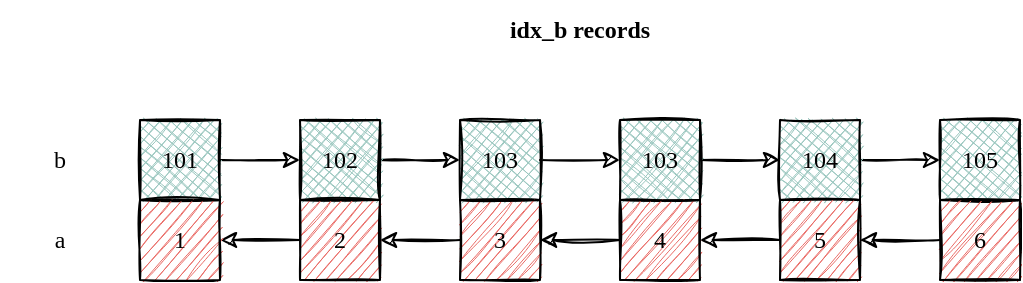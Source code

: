 <mxfile version="17.5.0" type="device"><diagram id="NDEH-GbgLfQm7DP60a2N" name="第 1 页"><mxGraphModel dx="813" dy="398" grid="1" gridSize="10" guides="1" tooltips="1" connect="1" arrows="1" fold="1" page="1" pageScale="1" pageWidth="827" pageHeight="1169" math="0" shadow="0"><root><mxCell id="0"/><mxCell id="1" parent="0"/><mxCell id="bQ6PUqLKj0uIHcadF4Y0-19" style="edgeStyle=orthogonalEdgeStyle;rounded=0;orthogonalLoop=1;jettySize=auto;html=1;exitX=1;exitY=0.5;exitDx=0;exitDy=0;entryX=0;entryY=0.5;entryDx=0;entryDy=0;sketch=1;fontFamily=Comic Sans MS;" edge="1" parent="1" source="bQ6PUqLKj0uIHcadF4Y0-1" target="bQ6PUqLKj0uIHcadF4Y0-4"><mxGeometry relative="1" as="geometry"/></mxCell><mxCell id="bQ6PUqLKj0uIHcadF4Y0-1" value="103" style="rounded=0;whiteSpace=wrap;html=1;sketch=1;fontFamily=Comic Sans MS;fillStyle=cross-hatch;fillColor=#9AC7BF;" vertex="1" parent="1"><mxGeometry x="240" y="360" width="40" height="40" as="geometry"/></mxCell><mxCell id="bQ6PUqLKj0uIHcadF4Y0-18" style="edgeStyle=orthogonalEdgeStyle;rounded=0;orthogonalLoop=1;jettySize=auto;html=1;exitX=0;exitY=0.5;exitDx=0;exitDy=0;entryX=1;entryY=0.5;entryDx=0;entryDy=0;sketch=1;fontFamily=Comic Sans MS;" edge="1" parent="1" source="bQ6PUqLKj0uIHcadF4Y0-2" target="bQ6PUqLKj0uIHcadF4Y0-7"><mxGeometry relative="1" as="geometry"/></mxCell><mxCell id="bQ6PUqLKj0uIHcadF4Y0-2" value="3" style="rounded=0;whiteSpace=wrap;html=1;sketch=1;fontFamily=Comic Sans MS;fillStyle=hachure;fillColor=#EA6B66;" vertex="1" parent="1"><mxGeometry x="240" y="400" width="40" height="40" as="geometry"/></mxCell><mxCell id="bQ6PUqLKj0uIHcadF4Y0-22" style="edgeStyle=orthogonalEdgeStyle;rounded=0;orthogonalLoop=1;jettySize=auto;html=1;exitX=1;exitY=0.5;exitDx=0;exitDy=0;entryX=0;entryY=0.5;entryDx=0;entryDy=0;sketch=1;fontFamily=Comic Sans MS;" edge="1" parent="1" source="bQ6PUqLKj0uIHcadF4Y0-4" target="bQ6PUqLKj0uIHcadF4Y0-10"><mxGeometry relative="1" as="geometry"/></mxCell><mxCell id="bQ6PUqLKj0uIHcadF4Y0-4" value="103" style="rounded=0;whiteSpace=wrap;html=1;sketch=1;fontFamily=Comic Sans MS;fillStyle=cross-hatch;fillColor=#9AC7BF;" vertex="1" parent="1"><mxGeometry x="320" y="360" width="40" height="40" as="geometry"/></mxCell><mxCell id="bQ6PUqLKj0uIHcadF4Y0-20" value="" style="edgeStyle=orthogonalEdgeStyle;rounded=0;orthogonalLoop=1;jettySize=auto;html=1;sketch=1;fontFamily=Comic Sans MS;" edge="1" parent="1" source="bQ6PUqLKj0uIHcadF4Y0-5" target="bQ6PUqLKj0uIHcadF4Y0-2"><mxGeometry relative="1" as="geometry"/></mxCell><mxCell id="bQ6PUqLKj0uIHcadF4Y0-5" value="4" style="rounded=0;whiteSpace=wrap;html=1;sketch=1;fontFamily=Comic Sans MS;fillStyle=hachure;fillColor=#EA6B66;" vertex="1" parent="1"><mxGeometry x="320" y="400" width="40" height="40" as="geometry"/></mxCell><mxCell id="bQ6PUqLKj0uIHcadF4Y0-17" style="edgeStyle=orthogonalEdgeStyle;rounded=0;orthogonalLoop=1;jettySize=auto;html=1;exitX=1;exitY=0.5;exitDx=0;exitDy=0;entryX=0;entryY=0.5;entryDx=0;entryDy=0;sketch=1;fontFamily=Comic Sans MS;" edge="1" parent="1" source="bQ6PUqLKj0uIHcadF4Y0-6" target="bQ6PUqLKj0uIHcadF4Y0-1"><mxGeometry relative="1" as="geometry"/></mxCell><mxCell id="bQ6PUqLKj0uIHcadF4Y0-6" value="102" style="rounded=0;whiteSpace=wrap;html=1;sketch=1;fontFamily=Comic Sans MS;fillStyle=cross-hatch;fillColor=#9AC7BF;" vertex="1" parent="1"><mxGeometry x="160" y="360" width="40" height="40" as="geometry"/></mxCell><mxCell id="bQ6PUqLKj0uIHcadF4Y0-16" style="edgeStyle=orthogonalEdgeStyle;rounded=0;orthogonalLoop=1;jettySize=auto;html=1;exitX=0;exitY=0.5;exitDx=0;exitDy=0;entryX=1;entryY=0.5;entryDx=0;entryDy=0;sketch=1;fontFamily=Comic Sans MS;" edge="1" parent="1" source="bQ6PUqLKj0uIHcadF4Y0-7" target="bQ6PUqLKj0uIHcadF4Y0-9"><mxGeometry relative="1" as="geometry"/></mxCell><mxCell id="bQ6PUqLKj0uIHcadF4Y0-7" value="2" style="rounded=0;whiteSpace=wrap;html=1;sketch=1;fontFamily=Comic Sans MS;fillStyle=hachure;fillColor=#EA6B66;" vertex="1" parent="1"><mxGeometry x="160" y="400" width="40" height="40" as="geometry"/></mxCell><mxCell id="bQ6PUqLKj0uIHcadF4Y0-15" style="edgeStyle=orthogonalEdgeStyle;rounded=0;orthogonalLoop=1;jettySize=auto;html=1;exitX=1;exitY=0.5;exitDx=0;exitDy=0;entryX=0;entryY=0.5;entryDx=0;entryDy=0;sketch=1;fontFamily=Comic Sans MS;" edge="1" parent="1" source="bQ6PUqLKj0uIHcadF4Y0-8" target="bQ6PUqLKj0uIHcadF4Y0-6"><mxGeometry relative="1" as="geometry"/></mxCell><mxCell id="bQ6PUqLKj0uIHcadF4Y0-8" value="101" style="rounded=0;whiteSpace=wrap;html=1;sketch=1;fontFamily=Comic Sans MS;labelBackgroundColor=none;fillStyle=cross-hatch;fillColor=#9AC7BF;" vertex="1" parent="1"><mxGeometry x="80" y="360" width="40" height="40" as="geometry"/></mxCell><mxCell id="bQ6PUqLKj0uIHcadF4Y0-9" value="1" style="rounded=0;whiteSpace=wrap;html=1;sketch=1;fontFamily=Comic Sans MS;fillStyle=hachure;fillColor=#EA6B66;" vertex="1" parent="1"><mxGeometry x="80" y="400" width="40" height="40" as="geometry"/></mxCell><mxCell id="bQ6PUqLKj0uIHcadF4Y0-24" style="edgeStyle=orthogonalEdgeStyle;rounded=0;orthogonalLoop=1;jettySize=auto;html=1;exitX=1;exitY=0.5;exitDx=0;exitDy=0;entryX=0;entryY=0.5;entryDx=0;entryDy=0;sketch=1;fontFamily=Comic Sans MS;" edge="1" parent="1" source="bQ6PUqLKj0uIHcadF4Y0-10" target="bQ6PUqLKj0uIHcadF4Y0-12"><mxGeometry relative="1" as="geometry"/></mxCell><mxCell id="bQ6PUqLKj0uIHcadF4Y0-10" value="104" style="rounded=0;whiteSpace=wrap;html=1;sketch=1;fontFamily=Comic Sans MS;fillStyle=cross-hatch;fillColor=#9AC7BF;" vertex="1" parent="1"><mxGeometry x="400" y="360" width="40" height="40" as="geometry"/></mxCell><mxCell id="bQ6PUqLKj0uIHcadF4Y0-23" value="" style="edgeStyle=orthogonalEdgeStyle;rounded=0;orthogonalLoop=1;jettySize=auto;html=1;sketch=1;fontFamily=Comic Sans MS;" edge="1" parent="1" source="bQ6PUqLKj0uIHcadF4Y0-11" target="bQ6PUqLKj0uIHcadF4Y0-5"><mxGeometry relative="1" as="geometry"/></mxCell><mxCell id="bQ6PUqLKj0uIHcadF4Y0-11" value="5" style="rounded=0;whiteSpace=wrap;html=1;sketch=1;fontFamily=Comic Sans MS;fillStyle=hachure;fillColor=#EA6B66;" vertex="1" parent="1"><mxGeometry x="400" y="400" width="40" height="40" as="geometry"/></mxCell><mxCell id="bQ6PUqLKj0uIHcadF4Y0-12" value="105" style="rounded=0;whiteSpace=wrap;html=1;sketch=1;fontFamily=Comic Sans MS;fillStyle=cross-hatch;fillColor=#9AC7BF;" vertex="1" parent="1"><mxGeometry x="480" y="360" width="40" height="40" as="geometry"/></mxCell><mxCell id="bQ6PUqLKj0uIHcadF4Y0-25" style="edgeStyle=orthogonalEdgeStyle;rounded=0;orthogonalLoop=1;jettySize=auto;html=1;exitX=0;exitY=0.5;exitDx=0;exitDy=0;entryX=1;entryY=0.5;entryDx=0;entryDy=0;sketch=1;fontFamily=Comic Sans MS;" edge="1" parent="1" source="bQ6PUqLKj0uIHcadF4Y0-13" target="bQ6PUqLKj0uIHcadF4Y0-11"><mxGeometry relative="1" as="geometry"/></mxCell><mxCell id="bQ6PUqLKj0uIHcadF4Y0-13" value="6" style="rounded=0;whiteSpace=wrap;html=1;sketch=1;fontFamily=Comic Sans MS;fillStyle=hachure;fillColor=#EA6B66;" vertex="1" parent="1"><mxGeometry x="480" y="400" width="40" height="40" as="geometry"/></mxCell><mxCell id="bQ6PUqLKj0uIHcadF4Y0-27" value="b" style="text;html=1;strokeColor=none;fillColor=none;align=center;verticalAlign=middle;whiteSpace=wrap;rounded=0;fontFamily=Comic Sans MS;" vertex="1" parent="1"><mxGeometry x="10" y="365" width="60" height="30" as="geometry"/></mxCell><mxCell id="bQ6PUqLKj0uIHcadF4Y0-28" value="a" style="text;html=1;strokeColor=none;fillColor=none;align=center;verticalAlign=middle;whiteSpace=wrap;rounded=0;fontFamily=Comic Sans MS;" vertex="1" parent="1"><mxGeometry x="10" y="405" width="60" height="30" as="geometry"/></mxCell><mxCell id="bQ6PUqLKj0uIHcadF4Y0-29" value="&lt;b&gt;idx_b records&lt;/b&gt;" style="text;html=1;strokeColor=none;fillColor=none;align=center;verticalAlign=middle;whiteSpace=wrap;rounded=0;labelBackgroundColor=none;fillStyle=hachure;fontFamily=Comic Sans MS;" vertex="1" parent="1"><mxGeometry x="250" y="300" width="100" height="30" as="geometry"/></mxCell></root></mxGraphModel></diagram></mxfile>